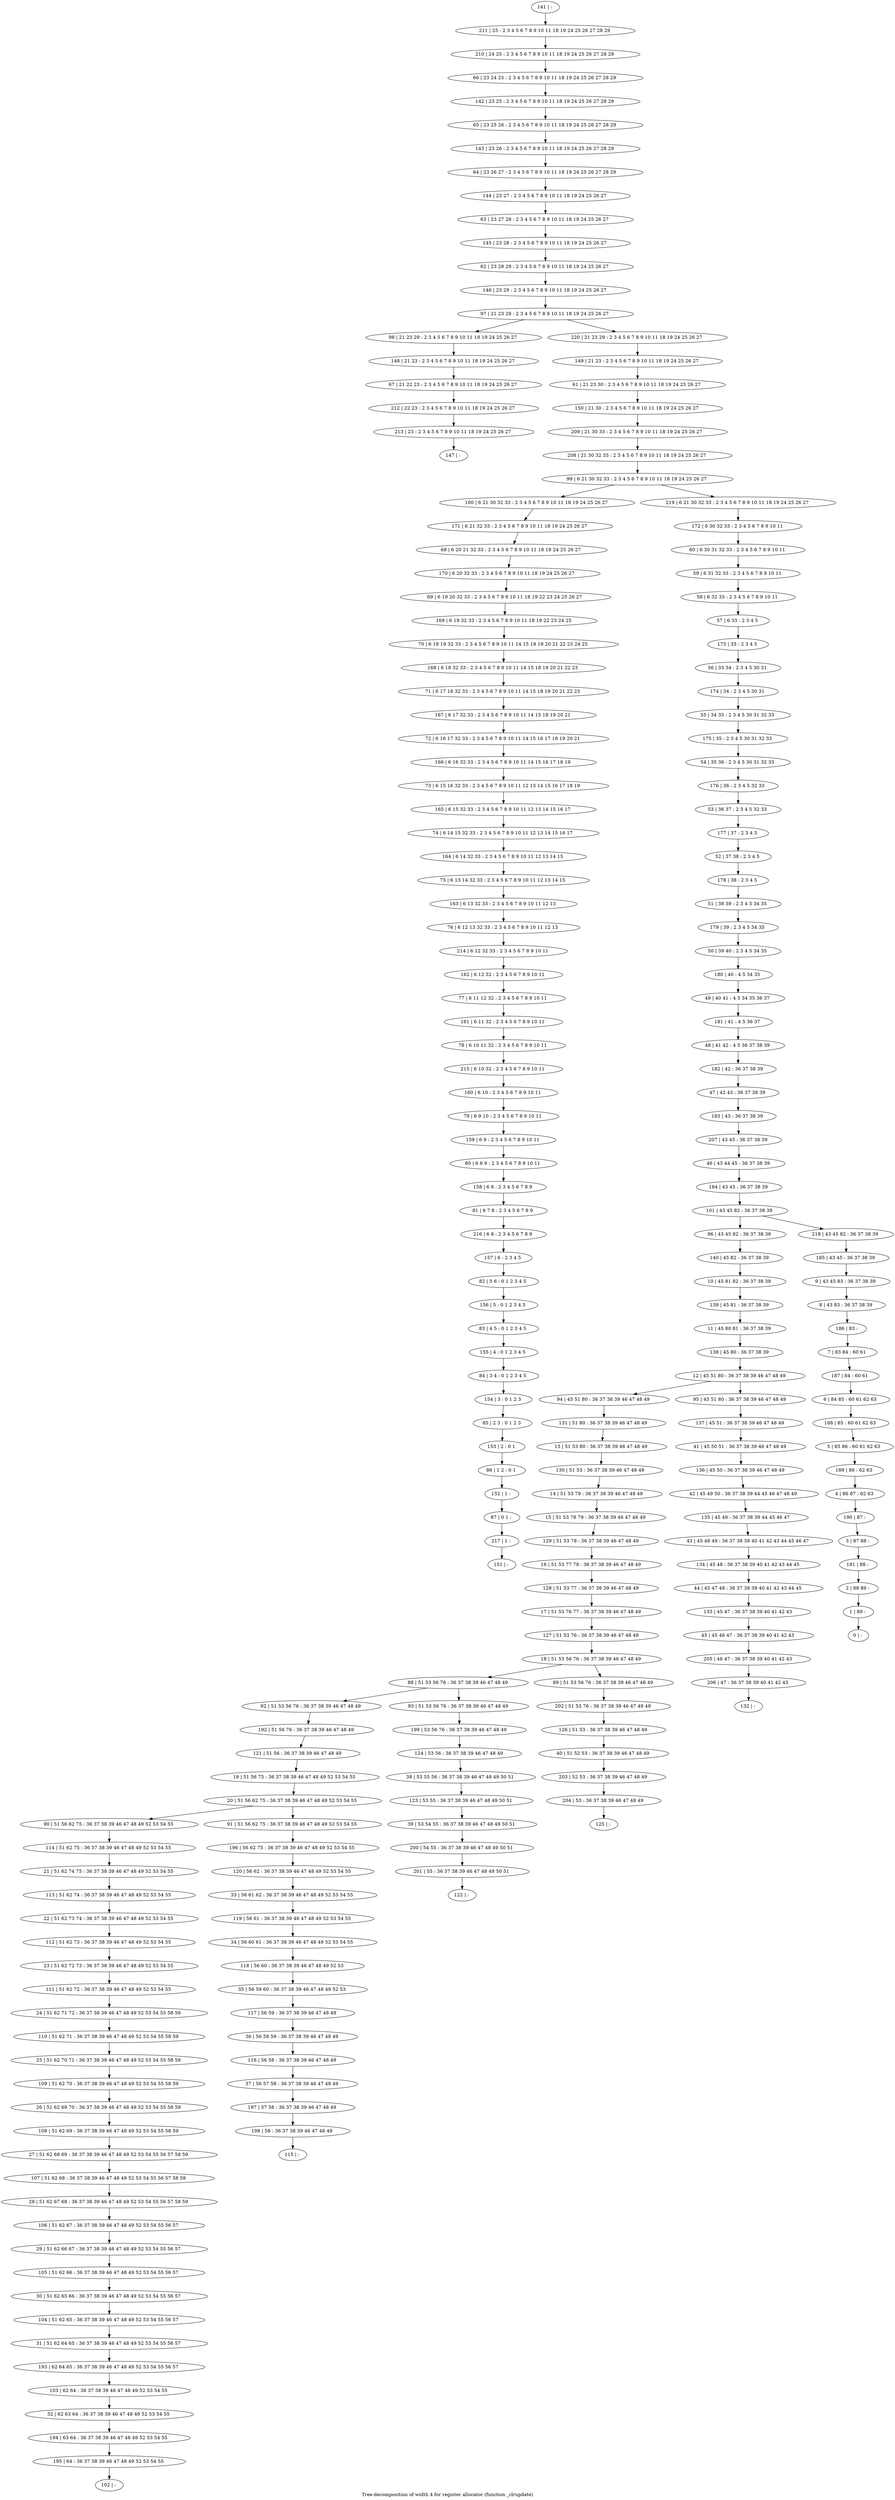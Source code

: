 digraph G {
graph [label="Tree-decomposition of width 4 for register allocator (function _clrupdate)"]
0[label="0 | : "];
1[label="1 | 89 : "];
2[label="2 | 88 89 : "];
3[label="3 | 87 88 : "];
4[label="4 | 86 87 : 62 63 "];
5[label="5 | 85 86 : 60 61 62 63 "];
6[label="6 | 84 85 : 60 61 62 63 "];
7[label="7 | 83 84 : 60 61 "];
8[label="8 | 43 83 : 36 37 38 39 "];
9[label="9 | 43 45 83 : 36 37 38 39 "];
10[label="10 | 45 81 82 : 36 37 38 39 "];
11[label="11 | 45 80 81 : 36 37 38 39 "];
12[label="12 | 45 51 80 : 36 37 38 39 46 47 48 49 "];
13[label="13 | 51 53 80 : 36 37 38 39 46 47 48 49 "];
14[label="14 | 51 53 79 : 36 37 38 39 46 47 48 49 "];
15[label="15 | 51 53 78 79 : 36 37 38 39 46 47 48 49 "];
16[label="16 | 51 53 77 78 : 36 37 38 39 46 47 48 49 "];
17[label="17 | 51 53 76 77 : 36 37 38 39 46 47 48 49 "];
18[label="18 | 51 53 56 76 : 36 37 38 39 46 47 48 49 "];
19[label="19 | 51 56 75 : 36 37 38 39 46 47 48 49 52 53 54 55 "];
20[label="20 | 51 56 62 75 : 36 37 38 39 46 47 48 49 52 53 54 55 "];
21[label="21 | 51 62 74 75 : 36 37 38 39 46 47 48 49 52 53 54 55 "];
22[label="22 | 51 62 73 74 : 36 37 38 39 46 47 48 49 52 53 54 55 "];
23[label="23 | 51 62 72 73 : 36 37 38 39 46 47 48 49 52 53 54 55 "];
24[label="24 | 51 62 71 72 : 36 37 38 39 46 47 48 49 52 53 54 55 58 59 "];
25[label="25 | 51 62 70 71 : 36 37 38 39 46 47 48 49 52 53 54 55 58 59 "];
26[label="26 | 51 62 69 70 : 36 37 38 39 46 47 48 49 52 53 54 55 58 59 "];
27[label="27 | 51 62 68 69 : 36 37 38 39 46 47 48 49 52 53 54 55 56 57 58 59 "];
28[label="28 | 51 62 67 68 : 36 37 38 39 46 47 48 49 52 53 54 55 56 57 58 59 "];
29[label="29 | 51 62 66 67 : 36 37 38 39 46 47 48 49 52 53 54 55 56 57 "];
30[label="30 | 51 62 65 66 : 36 37 38 39 46 47 48 49 52 53 54 55 56 57 "];
31[label="31 | 51 62 64 65 : 36 37 38 39 46 47 48 49 52 53 54 55 56 57 "];
32[label="32 | 62 63 64 : 36 37 38 39 46 47 48 49 52 53 54 55 "];
33[label="33 | 56 61 62 : 36 37 38 39 46 47 48 49 52 53 54 55 "];
34[label="34 | 56 60 61 : 36 37 38 39 46 47 48 49 52 53 54 55 "];
35[label="35 | 56 59 60 : 36 37 38 39 46 47 48 49 52 53 "];
36[label="36 | 56 58 59 : 36 37 38 39 46 47 48 49 "];
37[label="37 | 56 57 58 : 36 37 38 39 46 47 48 49 "];
38[label="38 | 53 55 56 : 36 37 38 39 46 47 48 49 50 51 "];
39[label="39 | 53 54 55 : 36 37 38 39 46 47 48 49 50 51 "];
40[label="40 | 51 52 53 : 36 37 38 39 46 47 48 49 "];
41[label="41 | 45 50 51 : 36 37 38 39 46 47 48 49 "];
42[label="42 | 45 49 50 : 36 37 38 39 44 45 46 47 48 49 "];
43[label="43 | 45 48 49 : 36 37 38 39 40 41 42 43 44 45 46 47 "];
44[label="44 | 45 47 48 : 36 37 38 39 40 41 42 43 44 45 "];
45[label="45 | 45 46 47 : 36 37 38 39 40 41 42 43 "];
46[label="46 | 43 44 45 : 36 37 38 39 "];
47[label="47 | 42 43 : 36 37 38 39 "];
48[label="48 | 41 42 : 4 5 36 37 38 39 "];
49[label="49 | 40 41 : 4 5 34 35 36 37 "];
50[label="50 | 39 40 : 2 3 4 5 34 35 "];
51[label="51 | 38 39 : 2 3 4 5 34 35 "];
52[label="52 | 37 38 : 2 3 4 5 "];
53[label="53 | 36 37 : 2 3 4 5 32 33 "];
54[label="54 | 35 36 : 2 3 4 5 30 31 32 33 "];
55[label="55 | 34 35 : 2 3 4 5 30 31 32 33 "];
56[label="56 | 33 34 : 2 3 4 5 30 31 "];
57[label="57 | 6 33 : 2 3 4 5 "];
58[label="58 | 6 32 33 : 2 3 4 5 6 7 8 9 10 11 "];
59[label="59 | 6 31 32 33 : 2 3 4 5 6 7 8 9 10 11 "];
60[label="60 | 6 30 31 32 33 : 2 3 4 5 6 7 8 9 10 11 "];
61[label="61 | 21 23 30 : 2 3 4 5 6 7 8 9 10 11 18 19 24 25 26 27 "];
62[label="62 | 23 28 29 : 2 3 4 5 6 7 8 9 10 11 18 19 24 25 26 27 "];
63[label="63 | 23 27 28 : 2 3 4 5 6 7 8 9 10 11 18 19 24 25 26 27 "];
64[label="64 | 23 26 27 : 2 3 4 5 6 7 8 9 10 11 18 19 24 25 26 27 28 29 "];
65[label="65 | 23 25 26 : 2 3 4 5 6 7 8 9 10 11 18 19 24 25 26 27 28 29 "];
66[label="66 | 23 24 25 : 2 3 4 5 6 7 8 9 10 11 18 19 24 25 26 27 28 29 "];
67[label="67 | 21 22 23 : 2 3 4 5 6 7 8 9 10 11 18 19 24 25 26 27 "];
68[label="68 | 6 20 21 32 33 : 2 3 4 5 6 7 8 9 10 11 18 19 24 25 26 27 "];
69[label="69 | 6 19 20 32 33 : 2 3 4 5 6 7 8 9 10 11 18 19 22 23 24 25 26 27 "];
70[label="70 | 6 18 19 32 33 : 2 3 4 5 6 7 8 9 10 11 14 15 18 19 20 21 22 23 24 25 "];
71[label="71 | 6 17 18 32 33 : 2 3 4 5 6 7 8 9 10 11 14 15 18 19 20 21 22 23 "];
72[label="72 | 6 16 17 32 33 : 2 3 4 5 6 7 8 9 10 11 14 15 16 17 18 19 20 21 "];
73[label="73 | 6 15 16 32 33 : 2 3 4 5 6 7 8 9 10 11 12 13 14 15 16 17 18 19 "];
74[label="74 | 6 14 15 32 33 : 2 3 4 5 6 7 8 9 10 11 12 13 14 15 16 17 "];
75[label="75 | 6 13 14 32 33 : 2 3 4 5 6 7 8 9 10 11 12 13 14 15 "];
76[label="76 | 6 12 13 32 33 : 2 3 4 5 6 7 8 9 10 11 12 13 "];
77[label="77 | 6 11 12 32 : 2 3 4 5 6 7 8 9 10 11 "];
78[label="78 | 6 10 11 32 : 2 3 4 5 6 7 8 9 10 11 "];
79[label="79 | 6 9 10 : 2 3 4 5 6 7 8 9 10 11 "];
80[label="80 | 6 8 9 : 2 3 4 5 6 7 8 9 10 11 "];
81[label="81 | 6 7 8 : 2 3 4 5 6 7 8 9 "];
82[label="82 | 5 6 : 0 1 2 3 4 5 "];
83[label="83 | 4 5 : 0 1 2 3 4 5 "];
84[label="84 | 3 4 : 0 1 2 3 4 5 "];
85[label="85 | 2 3 : 0 1 2 3 "];
86[label="86 | 1 2 : 0 1 "];
87[label="87 | 0 1 : "];
88[label="88 | 51 53 56 76 : 36 37 38 39 46 47 48 49 "];
89[label="89 | 51 53 56 76 : 36 37 38 39 46 47 48 49 "];
90[label="90 | 51 56 62 75 : 36 37 38 39 46 47 48 49 52 53 54 55 "];
91[label="91 | 51 56 62 75 : 36 37 38 39 46 47 48 49 52 53 54 55 "];
92[label="92 | 51 53 56 76 : 36 37 38 39 46 47 48 49 "];
93[label="93 | 51 53 56 76 : 36 37 38 39 46 47 48 49 "];
94[label="94 | 45 51 80 : 36 37 38 39 46 47 48 49 "];
95[label="95 | 45 51 80 : 36 37 38 39 46 47 48 49 "];
96[label="96 | 43 45 82 : 36 37 38 39 "];
97[label="97 | 21 23 29 : 2 3 4 5 6 7 8 9 10 11 18 19 24 25 26 27 "];
98[label="98 | 21 23 29 : 2 3 4 5 6 7 8 9 10 11 18 19 24 25 26 27 "];
99[label="99 | 6 21 30 32 33 : 2 3 4 5 6 7 8 9 10 11 18 19 24 25 26 27 "];
100[label="100 | 6 21 30 32 33 : 2 3 4 5 6 7 8 9 10 11 18 19 24 25 26 27 "];
101[label="101 | 43 45 82 : 36 37 38 39 "];
102[label="102 | : "];
103[label="103 | 62 64 : 36 37 38 39 46 47 48 49 52 53 54 55 "];
104[label="104 | 51 62 65 : 36 37 38 39 46 47 48 49 52 53 54 55 56 57 "];
105[label="105 | 51 62 66 : 36 37 38 39 46 47 48 49 52 53 54 55 56 57 "];
106[label="106 | 51 62 67 : 36 37 38 39 46 47 48 49 52 53 54 55 56 57 "];
107[label="107 | 51 62 68 : 36 37 38 39 46 47 48 49 52 53 54 55 56 57 58 59 "];
108[label="108 | 51 62 69 : 36 37 38 39 46 47 48 49 52 53 54 55 58 59 "];
109[label="109 | 51 62 70 : 36 37 38 39 46 47 48 49 52 53 54 55 58 59 "];
110[label="110 | 51 62 71 : 36 37 38 39 46 47 48 49 52 53 54 55 58 59 "];
111[label="111 | 51 62 72 : 36 37 38 39 46 47 48 49 52 53 54 55 "];
112[label="112 | 51 62 73 : 36 37 38 39 46 47 48 49 52 53 54 55 "];
113[label="113 | 51 62 74 : 36 37 38 39 46 47 48 49 52 53 54 55 "];
114[label="114 | 51 62 75 : 36 37 38 39 46 47 48 49 52 53 54 55 "];
115[label="115 | : "];
116[label="116 | 56 58 : 36 37 38 39 46 47 48 49 "];
117[label="117 | 56 59 : 36 37 38 39 46 47 48 49 "];
118[label="118 | 56 60 : 36 37 38 39 46 47 48 49 52 53 "];
119[label="119 | 56 61 : 36 37 38 39 46 47 48 49 52 53 54 55 "];
120[label="120 | 56 62 : 36 37 38 39 46 47 48 49 52 53 54 55 "];
121[label="121 | 51 56 : 36 37 38 39 46 47 48 49 "];
122[label="122 | : "];
123[label="123 | 53 55 : 36 37 38 39 46 47 48 49 50 51 "];
124[label="124 | 53 56 : 36 37 38 39 46 47 48 49 "];
125[label="125 | : "];
126[label="126 | 51 53 : 36 37 38 39 46 47 48 49 "];
127[label="127 | 51 53 76 : 36 37 38 39 46 47 48 49 "];
128[label="128 | 51 53 77 : 36 37 38 39 46 47 48 49 "];
129[label="129 | 51 53 78 : 36 37 38 39 46 47 48 49 "];
130[label="130 | 51 53 : 36 37 38 39 46 47 48 49 "];
131[label="131 | 51 80 : 36 37 38 39 46 47 48 49 "];
132[label="132 | : "];
133[label="133 | 45 47 : 36 37 38 39 40 41 42 43 "];
134[label="134 | 45 48 : 36 37 38 39 40 41 42 43 44 45 "];
135[label="135 | 45 49 : 36 37 38 39 44 45 46 47 "];
136[label="136 | 45 50 : 36 37 38 39 46 47 48 49 "];
137[label="137 | 45 51 : 36 37 38 39 46 47 48 49 "];
138[label="138 | 45 80 : 36 37 38 39 "];
139[label="139 | 45 81 : 36 37 38 39 "];
140[label="140 | 45 82 : 36 37 38 39 "];
141[label="141 | : "];
142[label="142 | 23 25 : 2 3 4 5 6 7 8 9 10 11 18 19 24 25 26 27 28 29 "];
143[label="143 | 23 26 : 2 3 4 5 6 7 8 9 10 11 18 19 24 25 26 27 28 29 "];
144[label="144 | 23 27 : 2 3 4 5 6 7 8 9 10 11 18 19 24 25 26 27 "];
145[label="145 | 23 28 : 2 3 4 5 6 7 8 9 10 11 18 19 24 25 26 27 "];
146[label="146 | 23 29 : 2 3 4 5 6 7 8 9 10 11 18 19 24 25 26 27 "];
147[label="147 | : "];
148[label="148 | 21 23 : 2 3 4 5 6 7 8 9 10 11 18 19 24 25 26 27 "];
149[label="149 | 21 23 : 2 3 4 5 6 7 8 9 10 11 18 19 24 25 26 27 "];
150[label="150 | 21 30 : 2 3 4 5 6 7 8 9 10 11 18 19 24 25 26 27 "];
151[label="151 | : "];
152[label="152 | 1 : "];
153[label="153 | 2 : 0 1 "];
154[label="154 | 3 : 0 1 2 3 "];
155[label="155 | 4 : 0 1 2 3 4 5 "];
156[label="156 | 5 : 0 1 2 3 4 5 "];
157[label="157 | 6 : 2 3 4 5 "];
158[label="158 | 6 8 : 2 3 4 5 6 7 8 9 "];
159[label="159 | 6 9 : 2 3 4 5 6 7 8 9 10 11 "];
160[label="160 | 6 10 : 2 3 4 5 6 7 8 9 10 11 "];
161[label="161 | 6 11 32 : 2 3 4 5 6 7 8 9 10 11 "];
162[label="162 | 6 12 32 : 2 3 4 5 6 7 8 9 10 11 "];
163[label="163 | 6 13 32 33 : 2 3 4 5 6 7 8 9 10 11 12 13 "];
164[label="164 | 6 14 32 33 : 2 3 4 5 6 7 8 9 10 11 12 13 14 15 "];
165[label="165 | 6 15 32 33 : 2 3 4 5 6 7 8 9 10 11 12 13 14 15 16 17 "];
166[label="166 | 6 16 32 33 : 2 3 4 5 6 7 8 9 10 11 14 15 16 17 18 19 "];
167[label="167 | 6 17 32 33 : 2 3 4 5 6 7 8 9 10 11 14 15 18 19 20 21 "];
168[label="168 | 6 18 32 33 : 2 3 4 5 6 7 8 9 10 11 14 15 18 19 20 21 22 23 "];
169[label="169 | 6 19 32 33 : 2 3 4 5 6 7 8 9 10 11 18 19 22 23 24 25 "];
170[label="170 | 6 20 32 33 : 2 3 4 5 6 7 8 9 10 11 18 19 24 25 26 27 "];
171[label="171 | 6 21 32 33 : 2 3 4 5 6 7 8 9 10 11 18 19 24 25 26 27 "];
172[label="172 | 6 30 32 33 : 2 3 4 5 6 7 8 9 10 11 "];
173[label="173 | 33 : 2 3 4 5 "];
174[label="174 | 34 : 2 3 4 5 30 31 "];
175[label="175 | 35 : 2 3 4 5 30 31 32 33 "];
176[label="176 | 36 : 2 3 4 5 32 33 "];
177[label="177 | 37 : 2 3 4 5 "];
178[label="178 | 38 : 2 3 4 5 "];
179[label="179 | 39 : 2 3 4 5 34 35 "];
180[label="180 | 40 : 4 5 34 35 "];
181[label="181 | 41 : 4 5 36 37 "];
182[label="182 | 42 : 36 37 38 39 "];
183[label="183 | 43 : 36 37 38 39 "];
184[label="184 | 43 45 : 36 37 38 39 "];
185[label="185 | 43 45 : 36 37 38 39 "];
186[label="186 | 83 : "];
187[label="187 | 84 : 60 61 "];
188[label="188 | 85 : 60 61 62 63 "];
189[label="189 | 86 : 62 63 "];
190[label="190 | 87 : "];
191[label="191 | 88 : "];
192[label="192 | 51 56 76 : 36 37 38 39 46 47 48 49 "];
193[label="193 | 62 64 65 : 36 37 38 39 46 47 48 49 52 53 54 55 56 57 "];
194[label="194 | 63 64 : 36 37 38 39 46 47 48 49 52 53 54 55 "];
195[label="195 | 64 : 36 37 38 39 46 47 48 49 52 53 54 55 "];
196[label="196 | 56 62 75 : 36 37 38 39 46 47 48 49 52 53 54 55 "];
197[label="197 | 57 58 : 36 37 38 39 46 47 48 49 "];
198[label="198 | 58 : 36 37 38 39 46 47 48 49 "];
199[label="199 | 53 56 76 : 36 37 38 39 46 47 48 49 "];
200[label="200 | 54 55 : 36 37 38 39 46 47 48 49 50 51 "];
201[label="201 | 55 : 36 37 38 39 46 47 48 49 50 51 "];
202[label="202 | 51 53 76 : 36 37 38 39 46 47 48 49 "];
203[label="203 | 52 53 : 36 37 38 39 46 47 48 49 "];
204[label="204 | 53 : 36 37 38 39 46 47 48 49 "];
205[label="205 | 46 47 : 36 37 38 39 40 41 42 43 "];
206[label="206 | 47 : 36 37 38 39 40 41 42 43 "];
207[label="207 | 43 45 : 36 37 38 39 "];
208[label="208 | 21 30 32 33 : 2 3 4 5 6 7 8 9 10 11 18 19 24 25 26 27 "];
209[label="209 | 21 30 33 : 2 3 4 5 6 7 8 9 10 11 18 19 24 25 26 27 "];
210[label="210 | 24 25 : 2 3 4 5 6 7 8 9 10 11 18 19 24 25 26 27 28 29 "];
211[label="211 | 25 : 2 3 4 5 6 7 8 9 10 11 18 19 24 25 26 27 28 29 "];
212[label="212 | 22 23 : 2 3 4 5 6 7 8 9 10 11 18 19 24 25 26 27 "];
213[label="213 | 23 : 2 3 4 5 6 7 8 9 10 11 18 19 24 25 26 27 "];
214[label="214 | 6 12 32 33 : 2 3 4 5 6 7 8 9 10 11 "];
215[label="215 | 6 10 32 : 2 3 4 5 6 7 8 9 10 11 "];
216[label="216 | 6 8 : 2 3 4 5 6 7 8 9 "];
217[label="217 | 1 : "];
218[label="218 | 43 45 82 : 36 37 38 39 "];
219[label="219 | 6 21 30 32 33 : 2 3 4 5 6 7 8 9 10 11 18 19 24 25 26 27 "];
220[label="220 | 21 23 29 : 2 3 4 5 6 7 8 9 10 11 18 19 24 25 26 27 "];
14->15 ;
19->20 ;
18->88 ;
18->89 ;
20->90 ;
20->91 ;
88->92 ;
88->93 ;
12->94 ;
12->95 ;
103->32 ;
104->31 ;
30->104 ;
105->30 ;
29->105 ;
106->29 ;
28->106 ;
107->28 ;
27->107 ;
108->27 ;
26->108 ;
109->26 ;
25->109 ;
110->25 ;
24->110 ;
111->24 ;
23->111 ;
112->23 ;
22->112 ;
113->22 ;
21->113 ;
114->21 ;
90->114 ;
116->37 ;
36->116 ;
117->36 ;
35->117 ;
118->35 ;
34->118 ;
119->34 ;
33->119 ;
120->33 ;
121->19 ;
123->39 ;
38->123 ;
124->38 ;
126->40 ;
127->18 ;
17->127 ;
128->17 ;
16->128 ;
129->16 ;
15->129 ;
130->14 ;
13->130 ;
131->13 ;
94->131 ;
133->45 ;
44->133 ;
134->44 ;
43->134 ;
135->43 ;
42->135 ;
136->42 ;
41->136 ;
137->41 ;
95->137 ;
138->12 ;
11->138 ;
139->11 ;
10->139 ;
140->10 ;
96->140 ;
148->67 ;
98->148 ;
152->87 ;
86->152 ;
153->86 ;
85->153 ;
154->85 ;
84->154 ;
155->84 ;
83->155 ;
156->83 ;
82->156 ;
157->82 ;
158->81 ;
80->158 ;
159->80 ;
79->159 ;
160->79 ;
161->78 ;
77->161 ;
162->77 ;
163->76 ;
75->163 ;
164->75 ;
74->164 ;
165->74 ;
73->165 ;
166->73 ;
72->166 ;
167->72 ;
71->167 ;
168->71 ;
70->168 ;
169->70 ;
69->169 ;
170->69 ;
68->170 ;
171->68 ;
100->171 ;
192->121 ;
92->192 ;
193->103 ;
31->193 ;
32->194 ;
195->102 ;
194->195 ;
196->120 ;
91->196 ;
37->197 ;
198->115 ;
197->198 ;
199->124 ;
93->199 ;
39->200 ;
201->122 ;
200->201 ;
202->126 ;
89->202 ;
40->203 ;
204->125 ;
203->204 ;
45->205 ;
206->132 ;
205->206 ;
67->212 ;
213->147 ;
212->213 ;
214->162 ;
76->214 ;
215->160 ;
78->215 ;
216->157 ;
81->216 ;
217->151 ;
87->217 ;
141->211 ;
211->210 ;
210->66 ;
66->142 ;
142->65 ;
65->143 ;
143->64 ;
64->144 ;
144->63 ;
63->145 ;
145->62 ;
62->146 ;
146->97 ;
149->61 ;
61->150 ;
150->209 ;
209->208 ;
208->99 ;
172->60 ;
60->59 ;
59->58 ;
58->57 ;
57->173 ;
173->56 ;
56->174 ;
174->55 ;
55->175 ;
175->54 ;
54->176 ;
176->53 ;
53->177 ;
177->52 ;
52->178 ;
178->51 ;
51->179 ;
179->50 ;
50->180 ;
180->49 ;
49->181 ;
181->48 ;
48->182 ;
182->47 ;
47->183 ;
183->207 ;
207->46 ;
46->184 ;
184->101 ;
185->9 ;
9->8 ;
8->186 ;
186->7 ;
7->187 ;
187->6 ;
6->188 ;
188->5 ;
5->189 ;
189->4 ;
4->190 ;
190->3 ;
3->191 ;
191->2 ;
2->1 ;
1->0 ;
218->185 ;
219->172 ;
220->149 ;
101->96 ;
101->218 ;
99->100 ;
99->219 ;
97->98 ;
97->220 ;
}
